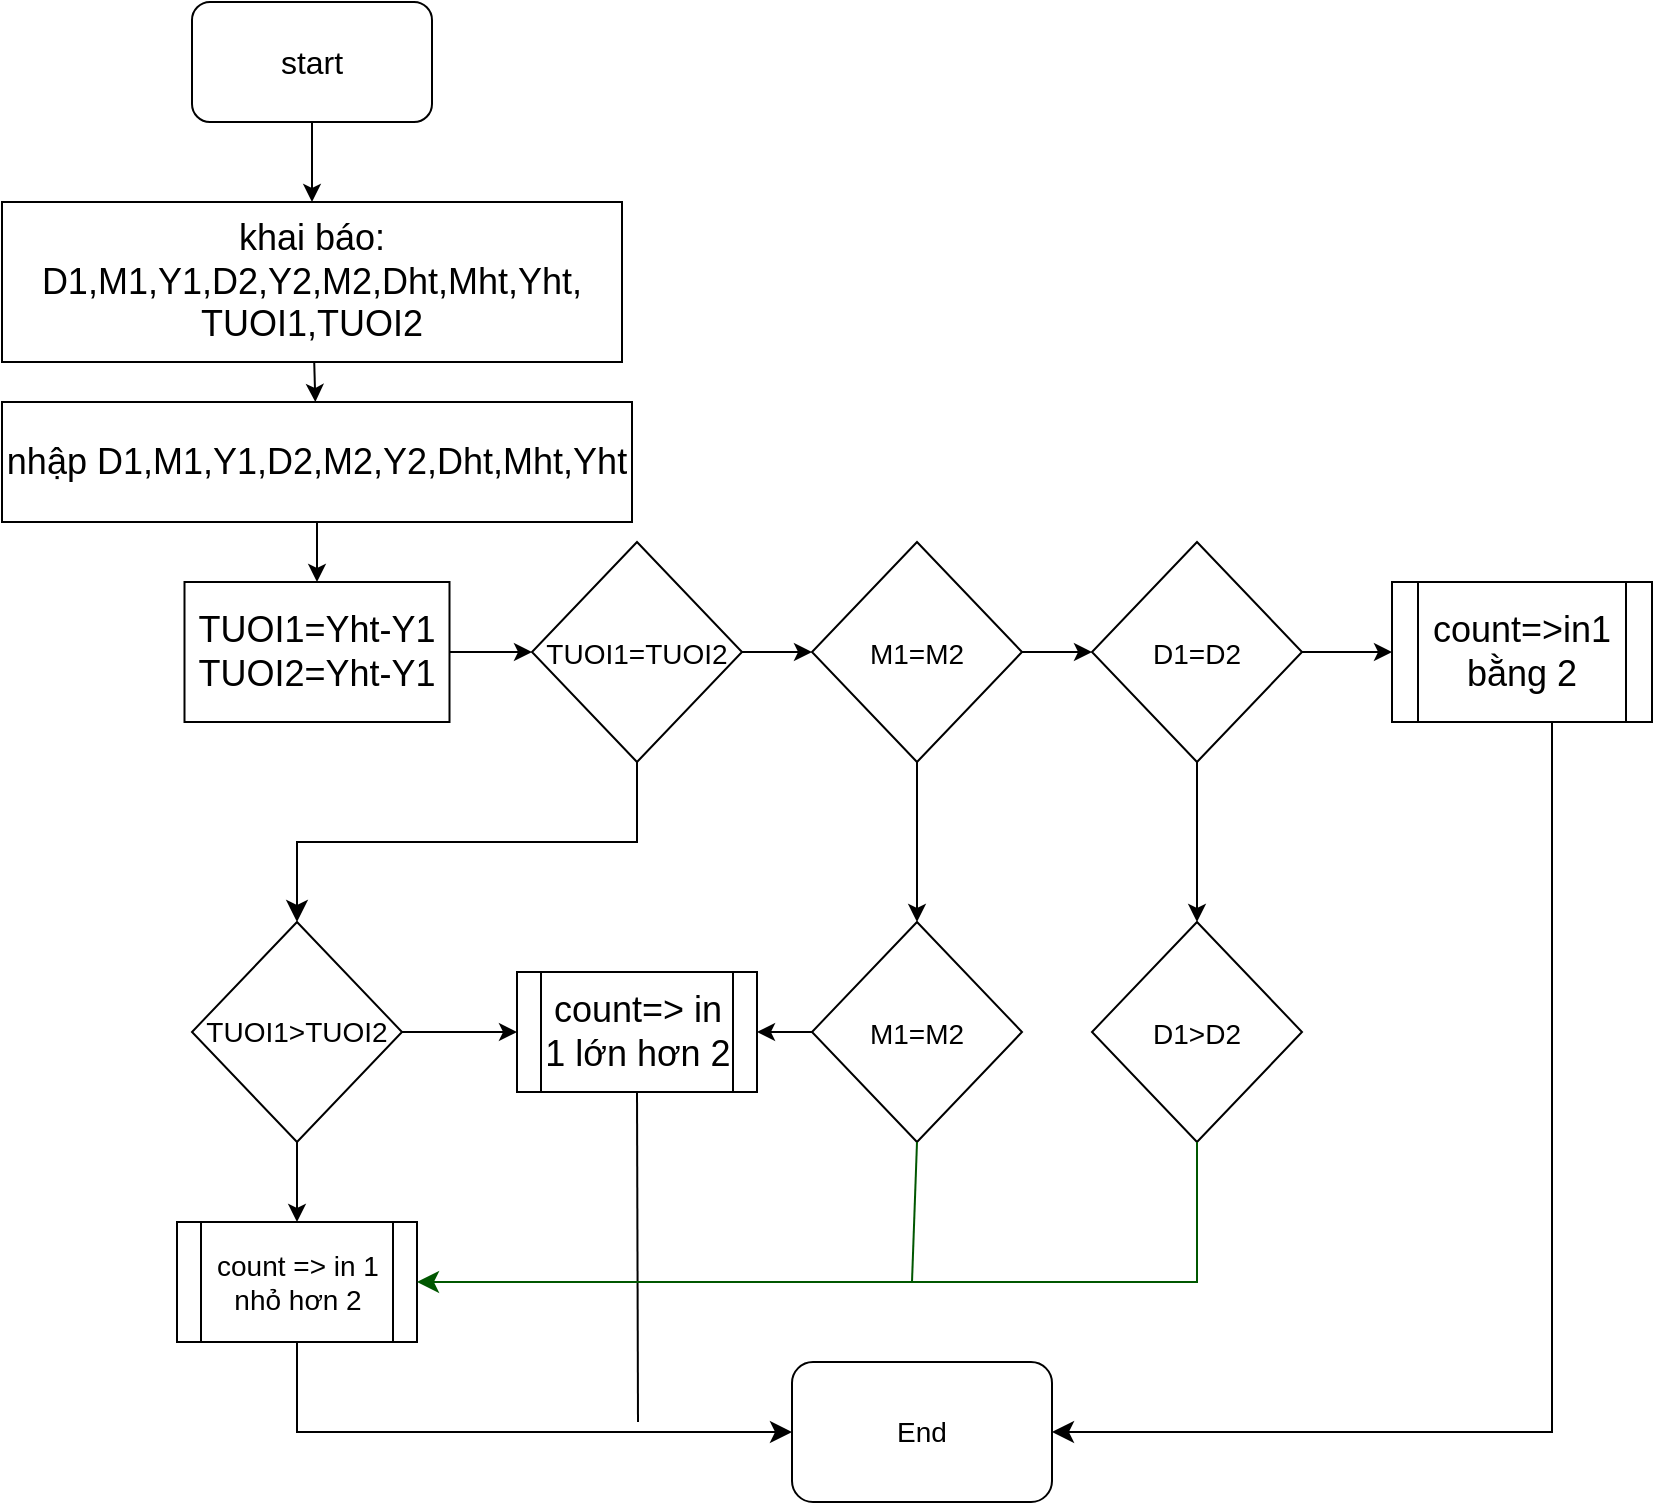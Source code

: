 <mxfile>
    <diagram id="CRVF2xT7Mgd7am997Blh" name="Page-1">
        <mxGraphModel dx="1130" dy="792" grid="1" gridSize="10" guides="1" tooltips="1" connect="1" arrows="1" fold="1" page="1" pageScale="1" pageWidth="850" pageHeight="1100" math="0" shadow="0">
            <root>
                <mxCell id="0"/>
                <mxCell id="1" parent="0"/>
                <mxCell id="4" value="" style="edgeStyle=none;html=1;fontSize=18;" edge="1" parent="1" source="2" target="3">
                    <mxGeometry relative="1" as="geometry"/>
                </mxCell>
                <mxCell id="2" value="&lt;font size=&quot;3&quot;&gt;start&lt;/font&gt;" style="rounded=1;whiteSpace=wrap;html=1;" vertex="1" parent="1">
                    <mxGeometry x="130" y="70" width="120" height="60" as="geometry"/>
                </mxCell>
                <mxCell id="6" value="" style="edgeStyle=none;html=1;fontSize=18;" edge="1" parent="1" source="3" target="5">
                    <mxGeometry relative="1" as="geometry"/>
                </mxCell>
                <mxCell id="3" value="khai báo: D1,M1,Y1,D2,Y2,M2,Dht,Mht,Yht,&lt;br&gt;TUOI1,TUOI2" style="rounded=0;whiteSpace=wrap;html=1;fontSize=18;" vertex="1" parent="1">
                    <mxGeometry x="35" y="170" width="310" height="80" as="geometry"/>
                </mxCell>
                <mxCell id="8" value="" style="edgeStyle=none;html=1;fontSize=18;" edge="1" parent="1" source="5" target="7">
                    <mxGeometry relative="1" as="geometry"/>
                </mxCell>
                <mxCell id="5" value="nhập D1,M1,Y1,D2,M2,Y2,Dht,Mht,Yht" style="whiteSpace=wrap;html=1;fontSize=18;rounded=0;" vertex="1" parent="1">
                    <mxGeometry x="35" y="270" width="315" height="60" as="geometry"/>
                </mxCell>
                <mxCell id="10" value="" style="edgeStyle=none;html=1;fontSize=18;" edge="1" parent="1" source="7" target="9">
                    <mxGeometry relative="1" as="geometry"/>
                </mxCell>
                <mxCell id="7" value="TUOI1=Yht-Y1&lt;br&gt;TUOI2=Yht-Y1" style="whiteSpace=wrap;html=1;fontSize=18;rounded=0;" vertex="1" parent="1">
                    <mxGeometry x="126.25" y="360" width="132.5" height="70" as="geometry"/>
                </mxCell>
                <mxCell id="12" value="" style="edgeStyle=none;html=1;fontSize=14;" edge="1" parent="1" source="9" target="11">
                    <mxGeometry relative="1" as="geometry"/>
                </mxCell>
                <mxCell id="9" value="&lt;font style=&quot;font-size: 14px;&quot;&gt;TUOI1=TUOI2&lt;/font&gt;" style="rhombus;whiteSpace=wrap;html=1;fontSize=18;rounded=0;" vertex="1" parent="1">
                    <mxGeometry x="300" y="340" width="105" height="110" as="geometry"/>
                </mxCell>
                <mxCell id="14" value="" style="edgeStyle=none;html=1;fontSize=14;" edge="1" parent="1" source="11" target="13">
                    <mxGeometry relative="1" as="geometry"/>
                </mxCell>
                <mxCell id="20" value="" style="edgeStyle=none;html=1;fontSize=14;" edge="1" parent="1" source="11" target="19">
                    <mxGeometry relative="1" as="geometry"/>
                </mxCell>
                <mxCell id="11" value="&lt;span style=&quot;font-size: 14px;&quot;&gt;M1=M2&lt;/span&gt;" style="rhombus;whiteSpace=wrap;html=1;fontSize=18;rounded=0;" vertex="1" parent="1">
                    <mxGeometry x="440" y="340" width="105" height="110" as="geometry"/>
                </mxCell>
                <mxCell id="16" value="" style="edgeStyle=none;html=1;fontSize=14;" edge="1" parent="1" source="13" target="15">
                    <mxGeometry relative="1" as="geometry"/>
                </mxCell>
                <mxCell id="18" value="" style="edgeStyle=none;html=1;fontSize=14;" edge="1" parent="1" source="13" target="17">
                    <mxGeometry relative="1" as="geometry"/>
                </mxCell>
                <mxCell id="13" value="&lt;span style=&quot;font-size: 14px;&quot;&gt;D1=D2&lt;/span&gt;" style="rhombus;whiteSpace=wrap;html=1;fontSize=18;rounded=0;" vertex="1" parent="1">
                    <mxGeometry x="580" y="340" width="105" height="110" as="geometry"/>
                </mxCell>
                <mxCell id="15" value="count=&amp;gt;in1 bằng 2" style="shape=process;whiteSpace=wrap;html=1;backgroundOutline=1;fontSize=18;rounded=0;" vertex="1" parent="1">
                    <mxGeometry x="730" y="360" width="130" height="70" as="geometry"/>
                </mxCell>
                <mxCell id="17" value="&lt;span style=&quot;font-size: 14px;&quot;&gt;D1&amp;gt;D2&lt;/span&gt;" style="rhombus;whiteSpace=wrap;html=1;fontSize=18;rounded=0;" vertex="1" parent="1">
                    <mxGeometry x="580" y="530" width="105" height="110" as="geometry"/>
                </mxCell>
                <mxCell id="22" value="" style="edgeStyle=none;html=1;fontSize=14;" edge="1" parent="1" source="19" target="21">
                    <mxGeometry relative="1" as="geometry"/>
                </mxCell>
                <mxCell id="19" value="&lt;span style=&quot;font-size: 14px;&quot;&gt;M1=M2&lt;/span&gt;" style="rhombus;whiteSpace=wrap;html=1;fontSize=18;rounded=0;" vertex="1" parent="1">
                    <mxGeometry x="440" y="530" width="105" height="110" as="geometry"/>
                </mxCell>
                <mxCell id="21" value="count=&amp;gt; in 1 lớn hơn 2" style="shape=process;whiteSpace=wrap;html=1;backgroundOutline=1;fontSize=18;rounded=0;" vertex="1" parent="1">
                    <mxGeometry x="292.5" y="555" width="120" height="60" as="geometry"/>
                </mxCell>
                <mxCell id="24" value="" style="edgeStyle=none;html=1;fontSize=14;" edge="1" parent="1" source="23" target="21">
                    <mxGeometry relative="1" as="geometry"/>
                </mxCell>
                <mxCell id="27" value="" style="edgeStyle=none;html=1;fontSize=14;" edge="1" parent="1" source="23" target="26">
                    <mxGeometry relative="1" as="geometry"/>
                </mxCell>
                <mxCell id="23" value="TUOI1&amp;gt;TUOI2" style="rhombus;whiteSpace=wrap;html=1;fontSize=14;" vertex="1" parent="1">
                    <mxGeometry x="130" y="530" width="105" height="110" as="geometry"/>
                </mxCell>
                <mxCell id="25" value="" style="edgeStyle=elbowEdgeStyle;elbow=vertical;endArrow=classic;html=1;curved=0;rounded=0;endSize=8;startSize=8;fontSize=14;exitX=0.5;exitY=1;exitDx=0;exitDy=0;entryX=0.5;entryY=0;entryDx=0;entryDy=0;" edge="1" parent="1" source="9" target="23">
                    <mxGeometry width="50" height="50" relative="1" as="geometry">
                        <mxPoint x="400" y="570" as="sourcePoint"/>
                        <mxPoint x="450" y="520" as="targetPoint"/>
                    </mxGeometry>
                </mxCell>
                <mxCell id="26" value="count =&amp;gt; in 1 nhỏ hơn 2" style="shape=process;whiteSpace=wrap;html=1;backgroundOutline=1;fontSize=14;" vertex="1" parent="1">
                    <mxGeometry x="122.5" y="680" width="120" height="60" as="geometry"/>
                </mxCell>
                <mxCell id="28" value="End" style="rounded=1;whiteSpace=wrap;html=1;fontSize=14;" vertex="1" parent="1">
                    <mxGeometry x="430" y="750" width="130" height="70" as="geometry"/>
                </mxCell>
                <mxCell id="29" value="" style="edgeStyle=segmentEdgeStyle;endArrow=classic;html=1;curved=0;rounded=0;endSize=8;startSize=8;fontSize=14;exitX=0.5;exitY=1;exitDx=0;exitDy=0;entryX=1;entryY=0.5;entryDx=0;entryDy=0;" edge="1" parent="1" source="15" target="28">
                    <mxGeometry width="50" height="50" relative="1" as="geometry">
                        <mxPoint x="700" y="700" as="sourcePoint"/>
                        <mxPoint x="750" y="650" as="targetPoint"/>
                        <Array as="points">
                            <mxPoint x="810" y="430"/>
                            <mxPoint x="810" y="785"/>
                        </Array>
                    </mxGeometry>
                </mxCell>
                <mxCell id="30" value="" style="edgeStyle=segmentEdgeStyle;endArrow=classic;html=1;curved=0;rounded=0;endSize=8;startSize=8;fontSize=14;exitX=0.5;exitY=1;exitDx=0;exitDy=0;entryX=0;entryY=0.5;entryDx=0;entryDy=0;" edge="1" parent="1" source="26" target="28">
                    <mxGeometry width="50" height="50" relative="1" as="geometry">
                        <mxPoint x="400" y="660" as="sourcePoint"/>
                        <mxPoint x="450" y="610" as="targetPoint"/>
                        <Array as="points">
                            <mxPoint x="183" y="785"/>
                        </Array>
                    </mxGeometry>
                </mxCell>
                <mxCell id="31" value="" style="endArrow=none;html=1;fontSize=14;entryX=0.5;entryY=1;entryDx=0;entryDy=0;" edge="1" parent="1" target="21">
                    <mxGeometry width="50" height="50" relative="1" as="geometry">
                        <mxPoint x="353" y="780" as="sourcePoint"/>
                        <mxPoint x="450" y="610" as="targetPoint"/>
                    </mxGeometry>
                </mxCell>
                <mxCell id="32" value="" style="edgeStyle=segmentEdgeStyle;endArrow=classic;html=1;curved=0;rounded=0;endSize=8;startSize=8;fontSize=14;fillColor=#008a00;strokeColor=#005700;exitX=0.5;exitY=1;exitDx=0;exitDy=0;entryX=1;entryY=0.5;entryDx=0;entryDy=0;" edge="1" parent="1" source="17" target="26">
                    <mxGeometry width="50" height="50" relative="1" as="geometry">
                        <mxPoint x="400" y="460" as="sourcePoint"/>
                        <mxPoint x="250" y="690" as="targetPoint"/>
                        <Array as="points">
                            <mxPoint x="633" y="710"/>
                        </Array>
                    </mxGeometry>
                </mxCell>
                <mxCell id="33" value="" style="endArrow=none;html=1;fontSize=14;entryX=0.5;entryY=1;entryDx=0;entryDy=0;fillColor=#008a00;strokeColor=#005700;" edge="1" parent="1" target="19">
                    <mxGeometry width="50" height="50" relative="1" as="geometry">
                        <mxPoint x="490" y="710" as="sourcePoint"/>
                        <mxPoint x="450" y="410" as="targetPoint"/>
                    </mxGeometry>
                </mxCell>
            </root>
        </mxGraphModel>
    </diagram>
</mxfile>